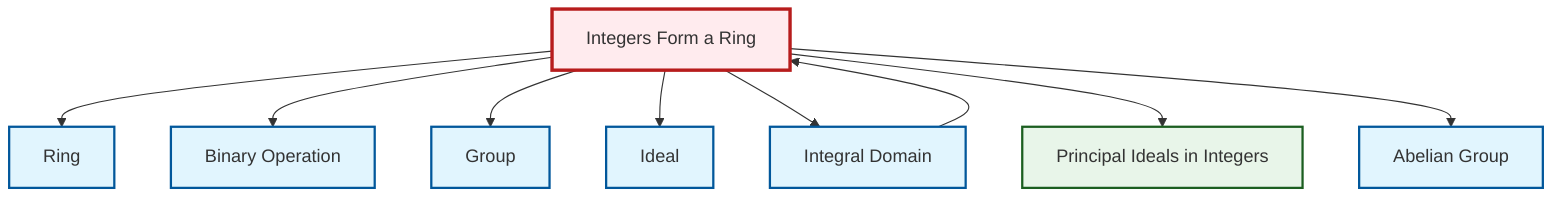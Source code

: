 graph TD
    classDef definition fill:#e1f5fe,stroke:#01579b,stroke-width:2px
    classDef theorem fill:#f3e5f5,stroke:#4a148c,stroke-width:2px
    classDef axiom fill:#fff3e0,stroke:#e65100,stroke-width:2px
    classDef example fill:#e8f5e9,stroke:#1b5e20,stroke-width:2px
    classDef current fill:#ffebee,stroke:#b71c1c,stroke-width:3px
    ex-integers-ring["Integers Form a Ring"]:::example
    def-integral-domain["Integral Domain"]:::definition
    def-abelian-group["Abelian Group"]:::definition
    def-binary-operation["Binary Operation"]:::definition
    def-ideal["Ideal"]:::definition
    ex-principal-ideal["Principal Ideals in Integers"]:::example
    def-group["Group"]:::definition
    def-ring["Ring"]:::definition
    ex-integers-ring --> def-ring
    ex-integers-ring --> def-binary-operation
    ex-integers-ring --> def-group
    ex-integers-ring --> def-ideal
    def-integral-domain --> ex-integers-ring
    ex-integers-ring --> def-integral-domain
    ex-integers-ring --> ex-principal-ideal
    ex-integers-ring --> def-abelian-group
    class ex-integers-ring current